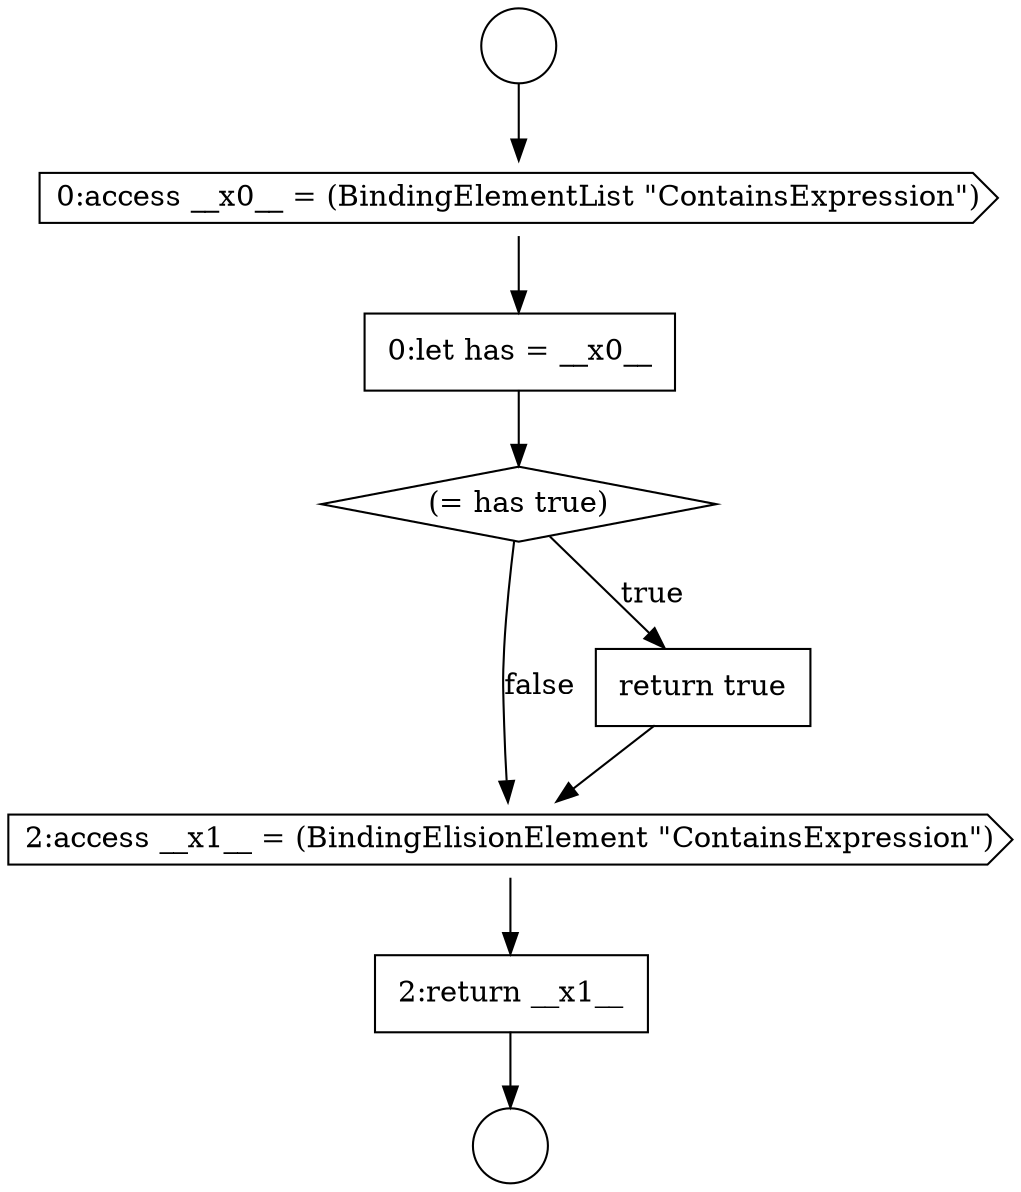 digraph {
  node5842 [shape=cds, label=<<font color="black">0:access __x0__ = (BindingElementList &quot;ContainsExpression&quot;)</font>> color="black" fillcolor="white" style=filled]
  node5846 [shape=cds, label=<<font color="black">2:access __x1__ = (BindingElisionElement &quot;ContainsExpression&quot;)</font>> color="black" fillcolor="white" style=filled]
  node5843 [shape=none, margin=0, label=<<font color="black">
    <table border="0" cellborder="1" cellspacing="0" cellpadding="10">
      <tr><td align="left">0:let has = __x0__</td></tr>
    </table>
  </font>> color="black" fillcolor="white" style=filled]
  node5847 [shape=none, margin=0, label=<<font color="black">
    <table border="0" cellborder="1" cellspacing="0" cellpadding="10">
      <tr><td align="left">2:return __x1__</td></tr>
    </table>
  </font>> color="black" fillcolor="white" style=filled]
  node5840 [shape=circle label=" " color="black" fillcolor="white" style=filled]
  node5844 [shape=diamond, label=<<font color="black">(= has true)</font>> color="black" fillcolor="white" style=filled]
  node5841 [shape=circle label=" " color="black" fillcolor="white" style=filled]
  node5845 [shape=none, margin=0, label=<<font color="black">
    <table border="0" cellborder="1" cellspacing="0" cellpadding="10">
      <tr><td align="left">return true</td></tr>
    </table>
  </font>> color="black" fillcolor="white" style=filled]
  node5842 -> node5843 [ color="black"]
  node5844 -> node5845 [label=<<font color="black">true</font>> color="black"]
  node5844 -> node5846 [label=<<font color="black">false</font>> color="black"]
  node5843 -> node5844 [ color="black"]
  node5845 -> node5846 [ color="black"]
  node5846 -> node5847 [ color="black"]
  node5840 -> node5842 [ color="black"]
  node5847 -> node5841 [ color="black"]
}
